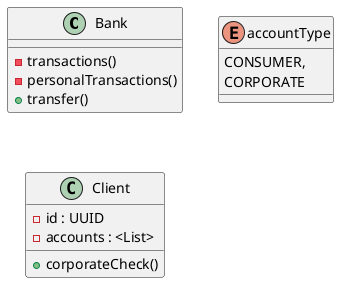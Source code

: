 @startuml
class Bank{
-transactions()
-personalTransactions()
+transfer()
}

enum accountType{
CONSUMER,
CORPORATE
}

class Client{
-id : UUID
-accounts : <List>
+corporateCheck()
}

@enduml